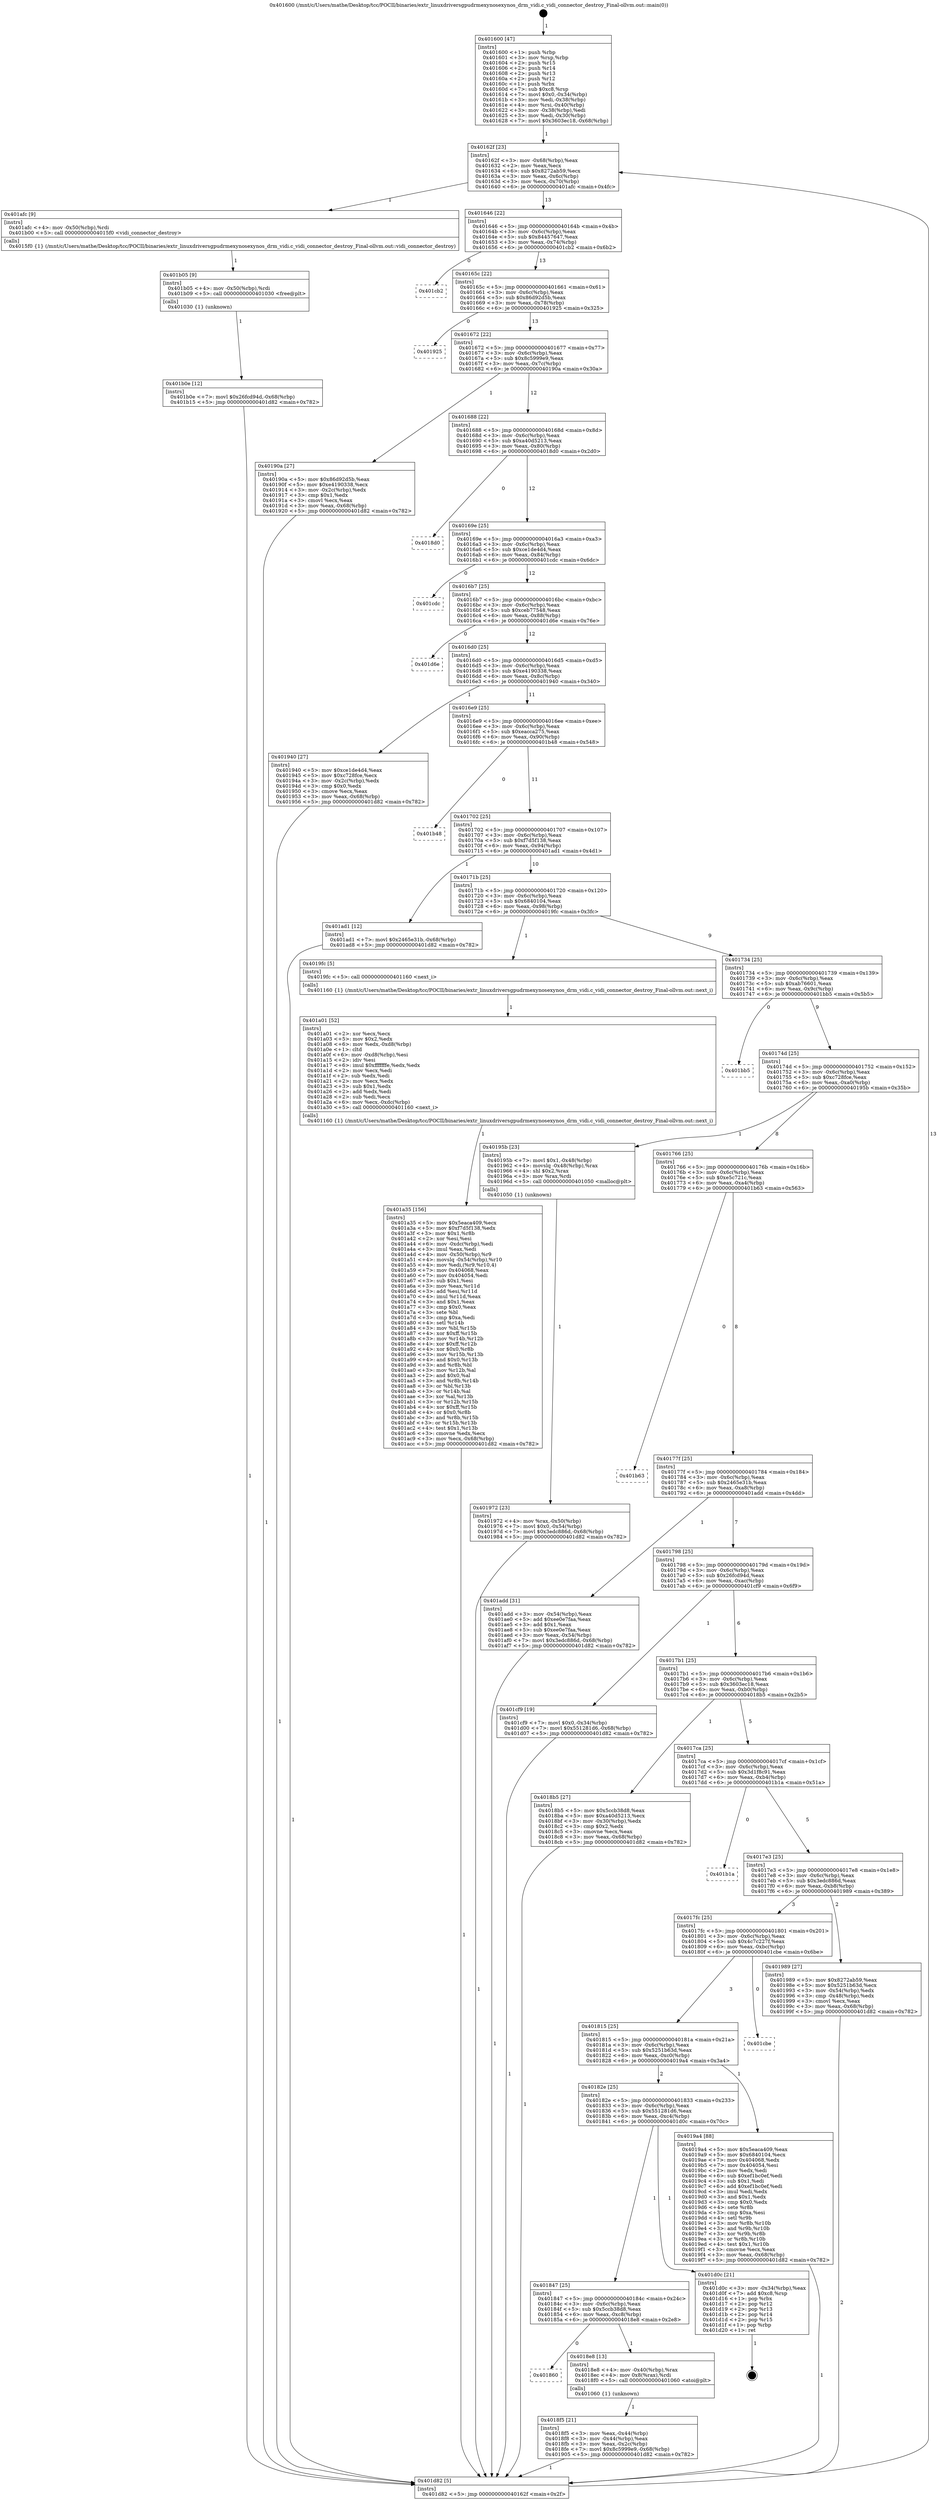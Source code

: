 digraph "0x401600" {
  label = "0x401600 (/mnt/c/Users/mathe/Desktop/tcc/POCII/binaries/extr_linuxdriversgpudrmexynosexynos_drm_vidi.c_vidi_connector_destroy_Final-ollvm.out::main(0))"
  labelloc = "t"
  node[shape=record]

  Entry [label="",width=0.3,height=0.3,shape=circle,fillcolor=black,style=filled]
  "0x40162f" [label="{
     0x40162f [23]\l
     | [instrs]\l
     &nbsp;&nbsp;0x40162f \<+3\>: mov -0x68(%rbp),%eax\l
     &nbsp;&nbsp;0x401632 \<+2\>: mov %eax,%ecx\l
     &nbsp;&nbsp;0x401634 \<+6\>: sub $0x8272ab59,%ecx\l
     &nbsp;&nbsp;0x40163a \<+3\>: mov %eax,-0x6c(%rbp)\l
     &nbsp;&nbsp;0x40163d \<+3\>: mov %ecx,-0x70(%rbp)\l
     &nbsp;&nbsp;0x401640 \<+6\>: je 0000000000401afc \<main+0x4fc\>\l
  }"]
  "0x401afc" [label="{
     0x401afc [9]\l
     | [instrs]\l
     &nbsp;&nbsp;0x401afc \<+4\>: mov -0x50(%rbp),%rdi\l
     &nbsp;&nbsp;0x401b00 \<+5\>: call 00000000004015f0 \<vidi_connector_destroy\>\l
     | [calls]\l
     &nbsp;&nbsp;0x4015f0 \{1\} (/mnt/c/Users/mathe/Desktop/tcc/POCII/binaries/extr_linuxdriversgpudrmexynosexynos_drm_vidi.c_vidi_connector_destroy_Final-ollvm.out::vidi_connector_destroy)\l
  }"]
  "0x401646" [label="{
     0x401646 [22]\l
     | [instrs]\l
     &nbsp;&nbsp;0x401646 \<+5\>: jmp 000000000040164b \<main+0x4b\>\l
     &nbsp;&nbsp;0x40164b \<+3\>: mov -0x6c(%rbp),%eax\l
     &nbsp;&nbsp;0x40164e \<+5\>: sub $0x84457647,%eax\l
     &nbsp;&nbsp;0x401653 \<+3\>: mov %eax,-0x74(%rbp)\l
     &nbsp;&nbsp;0x401656 \<+6\>: je 0000000000401cb2 \<main+0x6b2\>\l
  }"]
  Exit [label="",width=0.3,height=0.3,shape=circle,fillcolor=black,style=filled,peripheries=2]
  "0x401cb2" [label="{
     0x401cb2\l
  }", style=dashed]
  "0x40165c" [label="{
     0x40165c [22]\l
     | [instrs]\l
     &nbsp;&nbsp;0x40165c \<+5\>: jmp 0000000000401661 \<main+0x61\>\l
     &nbsp;&nbsp;0x401661 \<+3\>: mov -0x6c(%rbp),%eax\l
     &nbsp;&nbsp;0x401664 \<+5\>: sub $0x86d92d5b,%eax\l
     &nbsp;&nbsp;0x401669 \<+3\>: mov %eax,-0x78(%rbp)\l
     &nbsp;&nbsp;0x40166c \<+6\>: je 0000000000401925 \<main+0x325\>\l
  }"]
  "0x401b0e" [label="{
     0x401b0e [12]\l
     | [instrs]\l
     &nbsp;&nbsp;0x401b0e \<+7\>: movl $0x26fcd94d,-0x68(%rbp)\l
     &nbsp;&nbsp;0x401b15 \<+5\>: jmp 0000000000401d82 \<main+0x782\>\l
  }"]
  "0x401925" [label="{
     0x401925\l
  }", style=dashed]
  "0x401672" [label="{
     0x401672 [22]\l
     | [instrs]\l
     &nbsp;&nbsp;0x401672 \<+5\>: jmp 0000000000401677 \<main+0x77\>\l
     &nbsp;&nbsp;0x401677 \<+3\>: mov -0x6c(%rbp),%eax\l
     &nbsp;&nbsp;0x40167a \<+5\>: sub $0x8c5999e9,%eax\l
     &nbsp;&nbsp;0x40167f \<+3\>: mov %eax,-0x7c(%rbp)\l
     &nbsp;&nbsp;0x401682 \<+6\>: je 000000000040190a \<main+0x30a\>\l
  }"]
  "0x401b05" [label="{
     0x401b05 [9]\l
     | [instrs]\l
     &nbsp;&nbsp;0x401b05 \<+4\>: mov -0x50(%rbp),%rdi\l
     &nbsp;&nbsp;0x401b09 \<+5\>: call 0000000000401030 \<free@plt\>\l
     | [calls]\l
     &nbsp;&nbsp;0x401030 \{1\} (unknown)\l
  }"]
  "0x40190a" [label="{
     0x40190a [27]\l
     | [instrs]\l
     &nbsp;&nbsp;0x40190a \<+5\>: mov $0x86d92d5b,%eax\l
     &nbsp;&nbsp;0x40190f \<+5\>: mov $0xe4190338,%ecx\l
     &nbsp;&nbsp;0x401914 \<+3\>: mov -0x2c(%rbp),%edx\l
     &nbsp;&nbsp;0x401917 \<+3\>: cmp $0x1,%edx\l
     &nbsp;&nbsp;0x40191a \<+3\>: cmovl %ecx,%eax\l
     &nbsp;&nbsp;0x40191d \<+3\>: mov %eax,-0x68(%rbp)\l
     &nbsp;&nbsp;0x401920 \<+5\>: jmp 0000000000401d82 \<main+0x782\>\l
  }"]
  "0x401688" [label="{
     0x401688 [22]\l
     | [instrs]\l
     &nbsp;&nbsp;0x401688 \<+5\>: jmp 000000000040168d \<main+0x8d\>\l
     &nbsp;&nbsp;0x40168d \<+3\>: mov -0x6c(%rbp),%eax\l
     &nbsp;&nbsp;0x401690 \<+5\>: sub $0xa40d5213,%eax\l
     &nbsp;&nbsp;0x401695 \<+3\>: mov %eax,-0x80(%rbp)\l
     &nbsp;&nbsp;0x401698 \<+6\>: je 00000000004018d0 \<main+0x2d0\>\l
  }"]
  "0x401a35" [label="{
     0x401a35 [156]\l
     | [instrs]\l
     &nbsp;&nbsp;0x401a35 \<+5\>: mov $0x5eaca409,%ecx\l
     &nbsp;&nbsp;0x401a3a \<+5\>: mov $0xf7d5f138,%edx\l
     &nbsp;&nbsp;0x401a3f \<+3\>: mov $0x1,%r8b\l
     &nbsp;&nbsp;0x401a42 \<+2\>: xor %esi,%esi\l
     &nbsp;&nbsp;0x401a44 \<+6\>: mov -0xdc(%rbp),%edi\l
     &nbsp;&nbsp;0x401a4a \<+3\>: imul %eax,%edi\l
     &nbsp;&nbsp;0x401a4d \<+4\>: mov -0x50(%rbp),%r9\l
     &nbsp;&nbsp;0x401a51 \<+4\>: movslq -0x54(%rbp),%r10\l
     &nbsp;&nbsp;0x401a55 \<+4\>: mov %edi,(%r9,%r10,4)\l
     &nbsp;&nbsp;0x401a59 \<+7\>: mov 0x404068,%eax\l
     &nbsp;&nbsp;0x401a60 \<+7\>: mov 0x404054,%edi\l
     &nbsp;&nbsp;0x401a67 \<+3\>: sub $0x1,%esi\l
     &nbsp;&nbsp;0x401a6a \<+3\>: mov %eax,%r11d\l
     &nbsp;&nbsp;0x401a6d \<+3\>: add %esi,%r11d\l
     &nbsp;&nbsp;0x401a70 \<+4\>: imul %r11d,%eax\l
     &nbsp;&nbsp;0x401a74 \<+3\>: and $0x1,%eax\l
     &nbsp;&nbsp;0x401a77 \<+3\>: cmp $0x0,%eax\l
     &nbsp;&nbsp;0x401a7a \<+3\>: sete %bl\l
     &nbsp;&nbsp;0x401a7d \<+3\>: cmp $0xa,%edi\l
     &nbsp;&nbsp;0x401a80 \<+4\>: setl %r14b\l
     &nbsp;&nbsp;0x401a84 \<+3\>: mov %bl,%r15b\l
     &nbsp;&nbsp;0x401a87 \<+4\>: xor $0xff,%r15b\l
     &nbsp;&nbsp;0x401a8b \<+3\>: mov %r14b,%r12b\l
     &nbsp;&nbsp;0x401a8e \<+4\>: xor $0xff,%r12b\l
     &nbsp;&nbsp;0x401a92 \<+4\>: xor $0x0,%r8b\l
     &nbsp;&nbsp;0x401a96 \<+3\>: mov %r15b,%r13b\l
     &nbsp;&nbsp;0x401a99 \<+4\>: and $0x0,%r13b\l
     &nbsp;&nbsp;0x401a9d \<+3\>: and %r8b,%bl\l
     &nbsp;&nbsp;0x401aa0 \<+3\>: mov %r12b,%al\l
     &nbsp;&nbsp;0x401aa3 \<+2\>: and $0x0,%al\l
     &nbsp;&nbsp;0x401aa5 \<+3\>: and %r8b,%r14b\l
     &nbsp;&nbsp;0x401aa8 \<+3\>: or %bl,%r13b\l
     &nbsp;&nbsp;0x401aab \<+3\>: or %r14b,%al\l
     &nbsp;&nbsp;0x401aae \<+3\>: xor %al,%r13b\l
     &nbsp;&nbsp;0x401ab1 \<+3\>: or %r12b,%r15b\l
     &nbsp;&nbsp;0x401ab4 \<+4\>: xor $0xff,%r15b\l
     &nbsp;&nbsp;0x401ab8 \<+4\>: or $0x0,%r8b\l
     &nbsp;&nbsp;0x401abc \<+3\>: and %r8b,%r15b\l
     &nbsp;&nbsp;0x401abf \<+3\>: or %r15b,%r13b\l
     &nbsp;&nbsp;0x401ac2 \<+4\>: test $0x1,%r13b\l
     &nbsp;&nbsp;0x401ac6 \<+3\>: cmovne %edx,%ecx\l
     &nbsp;&nbsp;0x401ac9 \<+3\>: mov %ecx,-0x68(%rbp)\l
     &nbsp;&nbsp;0x401acc \<+5\>: jmp 0000000000401d82 \<main+0x782\>\l
  }"]
  "0x4018d0" [label="{
     0x4018d0\l
  }", style=dashed]
  "0x40169e" [label="{
     0x40169e [25]\l
     | [instrs]\l
     &nbsp;&nbsp;0x40169e \<+5\>: jmp 00000000004016a3 \<main+0xa3\>\l
     &nbsp;&nbsp;0x4016a3 \<+3\>: mov -0x6c(%rbp),%eax\l
     &nbsp;&nbsp;0x4016a6 \<+5\>: sub $0xce1de4d4,%eax\l
     &nbsp;&nbsp;0x4016ab \<+6\>: mov %eax,-0x84(%rbp)\l
     &nbsp;&nbsp;0x4016b1 \<+6\>: je 0000000000401cdc \<main+0x6dc\>\l
  }"]
  "0x401a01" [label="{
     0x401a01 [52]\l
     | [instrs]\l
     &nbsp;&nbsp;0x401a01 \<+2\>: xor %ecx,%ecx\l
     &nbsp;&nbsp;0x401a03 \<+5\>: mov $0x2,%edx\l
     &nbsp;&nbsp;0x401a08 \<+6\>: mov %edx,-0xd8(%rbp)\l
     &nbsp;&nbsp;0x401a0e \<+1\>: cltd\l
     &nbsp;&nbsp;0x401a0f \<+6\>: mov -0xd8(%rbp),%esi\l
     &nbsp;&nbsp;0x401a15 \<+2\>: idiv %esi\l
     &nbsp;&nbsp;0x401a17 \<+6\>: imul $0xfffffffe,%edx,%edx\l
     &nbsp;&nbsp;0x401a1d \<+2\>: mov %ecx,%edi\l
     &nbsp;&nbsp;0x401a1f \<+2\>: sub %edx,%edi\l
     &nbsp;&nbsp;0x401a21 \<+2\>: mov %ecx,%edx\l
     &nbsp;&nbsp;0x401a23 \<+3\>: sub $0x1,%edx\l
     &nbsp;&nbsp;0x401a26 \<+2\>: add %edx,%edi\l
     &nbsp;&nbsp;0x401a28 \<+2\>: sub %edi,%ecx\l
     &nbsp;&nbsp;0x401a2a \<+6\>: mov %ecx,-0xdc(%rbp)\l
     &nbsp;&nbsp;0x401a30 \<+5\>: call 0000000000401160 \<next_i\>\l
     | [calls]\l
     &nbsp;&nbsp;0x401160 \{1\} (/mnt/c/Users/mathe/Desktop/tcc/POCII/binaries/extr_linuxdriversgpudrmexynosexynos_drm_vidi.c_vidi_connector_destroy_Final-ollvm.out::next_i)\l
  }"]
  "0x401cdc" [label="{
     0x401cdc\l
  }", style=dashed]
  "0x4016b7" [label="{
     0x4016b7 [25]\l
     | [instrs]\l
     &nbsp;&nbsp;0x4016b7 \<+5\>: jmp 00000000004016bc \<main+0xbc\>\l
     &nbsp;&nbsp;0x4016bc \<+3\>: mov -0x6c(%rbp),%eax\l
     &nbsp;&nbsp;0x4016bf \<+5\>: sub $0xceb77548,%eax\l
     &nbsp;&nbsp;0x4016c4 \<+6\>: mov %eax,-0x88(%rbp)\l
     &nbsp;&nbsp;0x4016ca \<+6\>: je 0000000000401d6e \<main+0x76e\>\l
  }"]
  "0x401972" [label="{
     0x401972 [23]\l
     | [instrs]\l
     &nbsp;&nbsp;0x401972 \<+4\>: mov %rax,-0x50(%rbp)\l
     &nbsp;&nbsp;0x401976 \<+7\>: movl $0x0,-0x54(%rbp)\l
     &nbsp;&nbsp;0x40197d \<+7\>: movl $0x3edc886d,-0x68(%rbp)\l
     &nbsp;&nbsp;0x401984 \<+5\>: jmp 0000000000401d82 \<main+0x782\>\l
  }"]
  "0x401d6e" [label="{
     0x401d6e\l
  }", style=dashed]
  "0x4016d0" [label="{
     0x4016d0 [25]\l
     | [instrs]\l
     &nbsp;&nbsp;0x4016d0 \<+5\>: jmp 00000000004016d5 \<main+0xd5\>\l
     &nbsp;&nbsp;0x4016d5 \<+3\>: mov -0x6c(%rbp),%eax\l
     &nbsp;&nbsp;0x4016d8 \<+5\>: sub $0xe4190338,%eax\l
     &nbsp;&nbsp;0x4016dd \<+6\>: mov %eax,-0x8c(%rbp)\l
     &nbsp;&nbsp;0x4016e3 \<+6\>: je 0000000000401940 \<main+0x340\>\l
  }"]
  "0x4018f5" [label="{
     0x4018f5 [21]\l
     | [instrs]\l
     &nbsp;&nbsp;0x4018f5 \<+3\>: mov %eax,-0x44(%rbp)\l
     &nbsp;&nbsp;0x4018f8 \<+3\>: mov -0x44(%rbp),%eax\l
     &nbsp;&nbsp;0x4018fb \<+3\>: mov %eax,-0x2c(%rbp)\l
     &nbsp;&nbsp;0x4018fe \<+7\>: movl $0x8c5999e9,-0x68(%rbp)\l
     &nbsp;&nbsp;0x401905 \<+5\>: jmp 0000000000401d82 \<main+0x782\>\l
  }"]
  "0x401940" [label="{
     0x401940 [27]\l
     | [instrs]\l
     &nbsp;&nbsp;0x401940 \<+5\>: mov $0xce1de4d4,%eax\l
     &nbsp;&nbsp;0x401945 \<+5\>: mov $0xc728fce,%ecx\l
     &nbsp;&nbsp;0x40194a \<+3\>: mov -0x2c(%rbp),%edx\l
     &nbsp;&nbsp;0x40194d \<+3\>: cmp $0x0,%edx\l
     &nbsp;&nbsp;0x401950 \<+3\>: cmove %ecx,%eax\l
     &nbsp;&nbsp;0x401953 \<+3\>: mov %eax,-0x68(%rbp)\l
     &nbsp;&nbsp;0x401956 \<+5\>: jmp 0000000000401d82 \<main+0x782\>\l
  }"]
  "0x4016e9" [label="{
     0x4016e9 [25]\l
     | [instrs]\l
     &nbsp;&nbsp;0x4016e9 \<+5\>: jmp 00000000004016ee \<main+0xee\>\l
     &nbsp;&nbsp;0x4016ee \<+3\>: mov -0x6c(%rbp),%eax\l
     &nbsp;&nbsp;0x4016f1 \<+5\>: sub $0xeacca275,%eax\l
     &nbsp;&nbsp;0x4016f6 \<+6\>: mov %eax,-0x90(%rbp)\l
     &nbsp;&nbsp;0x4016fc \<+6\>: je 0000000000401b48 \<main+0x548\>\l
  }"]
  "0x401860" [label="{
     0x401860\l
  }", style=dashed]
  "0x401b48" [label="{
     0x401b48\l
  }", style=dashed]
  "0x401702" [label="{
     0x401702 [25]\l
     | [instrs]\l
     &nbsp;&nbsp;0x401702 \<+5\>: jmp 0000000000401707 \<main+0x107\>\l
     &nbsp;&nbsp;0x401707 \<+3\>: mov -0x6c(%rbp),%eax\l
     &nbsp;&nbsp;0x40170a \<+5\>: sub $0xf7d5f138,%eax\l
     &nbsp;&nbsp;0x40170f \<+6\>: mov %eax,-0x94(%rbp)\l
     &nbsp;&nbsp;0x401715 \<+6\>: je 0000000000401ad1 \<main+0x4d1\>\l
  }"]
  "0x4018e8" [label="{
     0x4018e8 [13]\l
     | [instrs]\l
     &nbsp;&nbsp;0x4018e8 \<+4\>: mov -0x40(%rbp),%rax\l
     &nbsp;&nbsp;0x4018ec \<+4\>: mov 0x8(%rax),%rdi\l
     &nbsp;&nbsp;0x4018f0 \<+5\>: call 0000000000401060 \<atoi@plt\>\l
     | [calls]\l
     &nbsp;&nbsp;0x401060 \{1\} (unknown)\l
  }"]
  "0x401ad1" [label="{
     0x401ad1 [12]\l
     | [instrs]\l
     &nbsp;&nbsp;0x401ad1 \<+7\>: movl $0x2465e31b,-0x68(%rbp)\l
     &nbsp;&nbsp;0x401ad8 \<+5\>: jmp 0000000000401d82 \<main+0x782\>\l
  }"]
  "0x40171b" [label="{
     0x40171b [25]\l
     | [instrs]\l
     &nbsp;&nbsp;0x40171b \<+5\>: jmp 0000000000401720 \<main+0x120\>\l
     &nbsp;&nbsp;0x401720 \<+3\>: mov -0x6c(%rbp),%eax\l
     &nbsp;&nbsp;0x401723 \<+5\>: sub $0x6840104,%eax\l
     &nbsp;&nbsp;0x401728 \<+6\>: mov %eax,-0x98(%rbp)\l
     &nbsp;&nbsp;0x40172e \<+6\>: je 00000000004019fc \<main+0x3fc\>\l
  }"]
  "0x401847" [label="{
     0x401847 [25]\l
     | [instrs]\l
     &nbsp;&nbsp;0x401847 \<+5\>: jmp 000000000040184c \<main+0x24c\>\l
     &nbsp;&nbsp;0x40184c \<+3\>: mov -0x6c(%rbp),%eax\l
     &nbsp;&nbsp;0x40184f \<+5\>: sub $0x5ccb38d8,%eax\l
     &nbsp;&nbsp;0x401854 \<+6\>: mov %eax,-0xc8(%rbp)\l
     &nbsp;&nbsp;0x40185a \<+6\>: je 00000000004018e8 \<main+0x2e8\>\l
  }"]
  "0x4019fc" [label="{
     0x4019fc [5]\l
     | [instrs]\l
     &nbsp;&nbsp;0x4019fc \<+5\>: call 0000000000401160 \<next_i\>\l
     | [calls]\l
     &nbsp;&nbsp;0x401160 \{1\} (/mnt/c/Users/mathe/Desktop/tcc/POCII/binaries/extr_linuxdriversgpudrmexynosexynos_drm_vidi.c_vidi_connector_destroy_Final-ollvm.out::next_i)\l
  }"]
  "0x401734" [label="{
     0x401734 [25]\l
     | [instrs]\l
     &nbsp;&nbsp;0x401734 \<+5\>: jmp 0000000000401739 \<main+0x139\>\l
     &nbsp;&nbsp;0x401739 \<+3\>: mov -0x6c(%rbp),%eax\l
     &nbsp;&nbsp;0x40173c \<+5\>: sub $0xab76601,%eax\l
     &nbsp;&nbsp;0x401741 \<+6\>: mov %eax,-0x9c(%rbp)\l
     &nbsp;&nbsp;0x401747 \<+6\>: je 0000000000401bb5 \<main+0x5b5\>\l
  }"]
  "0x401d0c" [label="{
     0x401d0c [21]\l
     | [instrs]\l
     &nbsp;&nbsp;0x401d0c \<+3\>: mov -0x34(%rbp),%eax\l
     &nbsp;&nbsp;0x401d0f \<+7\>: add $0xc8,%rsp\l
     &nbsp;&nbsp;0x401d16 \<+1\>: pop %rbx\l
     &nbsp;&nbsp;0x401d17 \<+2\>: pop %r12\l
     &nbsp;&nbsp;0x401d19 \<+2\>: pop %r13\l
     &nbsp;&nbsp;0x401d1b \<+2\>: pop %r14\l
     &nbsp;&nbsp;0x401d1d \<+2\>: pop %r15\l
     &nbsp;&nbsp;0x401d1f \<+1\>: pop %rbp\l
     &nbsp;&nbsp;0x401d20 \<+1\>: ret\l
  }"]
  "0x401bb5" [label="{
     0x401bb5\l
  }", style=dashed]
  "0x40174d" [label="{
     0x40174d [25]\l
     | [instrs]\l
     &nbsp;&nbsp;0x40174d \<+5\>: jmp 0000000000401752 \<main+0x152\>\l
     &nbsp;&nbsp;0x401752 \<+3\>: mov -0x6c(%rbp),%eax\l
     &nbsp;&nbsp;0x401755 \<+5\>: sub $0xc728fce,%eax\l
     &nbsp;&nbsp;0x40175a \<+6\>: mov %eax,-0xa0(%rbp)\l
     &nbsp;&nbsp;0x401760 \<+6\>: je 000000000040195b \<main+0x35b\>\l
  }"]
  "0x40182e" [label="{
     0x40182e [25]\l
     | [instrs]\l
     &nbsp;&nbsp;0x40182e \<+5\>: jmp 0000000000401833 \<main+0x233\>\l
     &nbsp;&nbsp;0x401833 \<+3\>: mov -0x6c(%rbp),%eax\l
     &nbsp;&nbsp;0x401836 \<+5\>: sub $0x551281d6,%eax\l
     &nbsp;&nbsp;0x40183b \<+6\>: mov %eax,-0xc4(%rbp)\l
     &nbsp;&nbsp;0x401841 \<+6\>: je 0000000000401d0c \<main+0x70c\>\l
  }"]
  "0x40195b" [label="{
     0x40195b [23]\l
     | [instrs]\l
     &nbsp;&nbsp;0x40195b \<+7\>: movl $0x1,-0x48(%rbp)\l
     &nbsp;&nbsp;0x401962 \<+4\>: movslq -0x48(%rbp),%rax\l
     &nbsp;&nbsp;0x401966 \<+4\>: shl $0x2,%rax\l
     &nbsp;&nbsp;0x40196a \<+3\>: mov %rax,%rdi\l
     &nbsp;&nbsp;0x40196d \<+5\>: call 0000000000401050 \<malloc@plt\>\l
     | [calls]\l
     &nbsp;&nbsp;0x401050 \{1\} (unknown)\l
  }"]
  "0x401766" [label="{
     0x401766 [25]\l
     | [instrs]\l
     &nbsp;&nbsp;0x401766 \<+5\>: jmp 000000000040176b \<main+0x16b\>\l
     &nbsp;&nbsp;0x40176b \<+3\>: mov -0x6c(%rbp),%eax\l
     &nbsp;&nbsp;0x40176e \<+5\>: sub $0xe5c721c,%eax\l
     &nbsp;&nbsp;0x401773 \<+6\>: mov %eax,-0xa4(%rbp)\l
     &nbsp;&nbsp;0x401779 \<+6\>: je 0000000000401b63 \<main+0x563\>\l
  }"]
  "0x4019a4" [label="{
     0x4019a4 [88]\l
     | [instrs]\l
     &nbsp;&nbsp;0x4019a4 \<+5\>: mov $0x5eaca409,%eax\l
     &nbsp;&nbsp;0x4019a9 \<+5\>: mov $0x6840104,%ecx\l
     &nbsp;&nbsp;0x4019ae \<+7\>: mov 0x404068,%edx\l
     &nbsp;&nbsp;0x4019b5 \<+7\>: mov 0x404054,%esi\l
     &nbsp;&nbsp;0x4019bc \<+2\>: mov %edx,%edi\l
     &nbsp;&nbsp;0x4019be \<+6\>: sub $0xef1bc0ef,%edi\l
     &nbsp;&nbsp;0x4019c4 \<+3\>: sub $0x1,%edi\l
     &nbsp;&nbsp;0x4019c7 \<+6\>: add $0xef1bc0ef,%edi\l
     &nbsp;&nbsp;0x4019cd \<+3\>: imul %edi,%edx\l
     &nbsp;&nbsp;0x4019d0 \<+3\>: and $0x1,%edx\l
     &nbsp;&nbsp;0x4019d3 \<+3\>: cmp $0x0,%edx\l
     &nbsp;&nbsp;0x4019d6 \<+4\>: sete %r8b\l
     &nbsp;&nbsp;0x4019da \<+3\>: cmp $0xa,%esi\l
     &nbsp;&nbsp;0x4019dd \<+4\>: setl %r9b\l
     &nbsp;&nbsp;0x4019e1 \<+3\>: mov %r8b,%r10b\l
     &nbsp;&nbsp;0x4019e4 \<+3\>: and %r9b,%r10b\l
     &nbsp;&nbsp;0x4019e7 \<+3\>: xor %r9b,%r8b\l
     &nbsp;&nbsp;0x4019ea \<+3\>: or %r8b,%r10b\l
     &nbsp;&nbsp;0x4019ed \<+4\>: test $0x1,%r10b\l
     &nbsp;&nbsp;0x4019f1 \<+3\>: cmovne %ecx,%eax\l
     &nbsp;&nbsp;0x4019f4 \<+3\>: mov %eax,-0x68(%rbp)\l
     &nbsp;&nbsp;0x4019f7 \<+5\>: jmp 0000000000401d82 \<main+0x782\>\l
  }"]
  "0x401b63" [label="{
     0x401b63\l
  }", style=dashed]
  "0x40177f" [label="{
     0x40177f [25]\l
     | [instrs]\l
     &nbsp;&nbsp;0x40177f \<+5\>: jmp 0000000000401784 \<main+0x184\>\l
     &nbsp;&nbsp;0x401784 \<+3\>: mov -0x6c(%rbp),%eax\l
     &nbsp;&nbsp;0x401787 \<+5\>: sub $0x2465e31b,%eax\l
     &nbsp;&nbsp;0x40178c \<+6\>: mov %eax,-0xa8(%rbp)\l
     &nbsp;&nbsp;0x401792 \<+6\>: je 0000000000401add \<main+0x4dd\>\l
  }"]
  "0x401815" [label="{
     0x401815 [25]\l
     | [instrs]\l
     &nbsp;&nbsp;0x401815 \<+5\>: jmp 000000000040181a \<main+0x21a\>\l
     &nbsp;&nbsp;0x40181a \<+3\>: mov -0x6c(%rbp),%eax\l
     &nbsp;&nbsp;0x40181d \<+5\>: sub $0x5251b63d,%eax\l
     &nbsp;&nbsp;0x401822 \<+6\>: mov %eax,-0xc0(%rbp)\l
     &nbsp;&nbsp;0x401828 \<+6\>: je 00000000004019a4 \<main+0x3a4\>\l
  }"]
  "0x401add" [label="{
     0x401add [31]\l
     | [instrs]\l
     &nbsp;&nbsp;0x401add \<+3\>: mov -0x54(%rbp),%eax\l
     &nbsp;&nbsp;0x401ae0 \<+5\>: add $0xee0e7faa,%eax\l
     &nbsp;&nbsp;0x401ae5 \<+3\>: add $0x1,%eax\l
     &nbsp;&nbsp;0x401ae8 \<+5\>: sub $0xee0e7faa,%eax\l
     &nbsp;&nbsp;0x401aed \<+3\>: mov %eax,-0x54(%rbp)\l
     &nbsp;&nbsp;0x401af0 \<+7\>: movl $0x3edc886d,-0x68(%rbp)\l
     &nbsp;&nbsp;0x401af7 \<+5\>: jmp 0000000000401d82 \<main+0x782\>\l
  }"]
  "0x401798" [label="{
     0x401798 [25]\l
     | [instrs]\l
     &nbsp;&nbsp;0x401798 \<+5\>: jmp 000000000040179d \<main+0x19d\>\l
     &nbsp;&nbsp;0x40179d \<+3\>: mov -0x6c(%rbp),%eax\l
     &nbsp;&nbsp;0x4017a0 \<+5\>: sub $0x26fcd94d,%eax\l
     &nbsp;&nbsp;0x4017a5 \<+6\>: mov %eax,-0xac(%rbp)\l
     &nbsp;&nbsp;0x4017ab \<+6\>: je 0000000000401cf9 \<main+0x6f9\>\l
  }"]
  "0x401cbe" [label="{
     0x401cbe\l
  }", style=dashed]
  "0x401cf9" [label="{
     0x401cf9 [19]\l
     | [instrs]\l
     &nbsp;&nbsp;0x401cf9 \<+7\>: movl $0x0,-0x34(%rbp)\l
     &nbsp;&nbsp;0x401d00 \<+7\>: movl $0x551281d6,-0x68(%rbp)\l
     &nbsp;&nbsp;0x401d07 \<+5\>: jmp 0000000000401d82 \<main+0x782\>\l
  }"]
  "0x4017b1" [label="{
     0x4017b1 [25]\l
     | [instrs]\l
     &nbsp;&nbsp;0x4017b1 \<+5\>: jmp 00000000004017b6 \<main+0x1b6\>\l
     &nbsp;&nbsp;0x4017b6 \<+3\>: mov -0x6c(%rbp),%eax\l
     &nbsp;&nbsp;0x4017b9 \<+5\>: sub $0x3603ec18,%eax\l
     &nbsp;&nbsp;0x4017be \<+6\>: mov %eax,-0xb0(%rbp)\l
     &nbsp;&nbsp;0x4017c4 \<+6\>: je 00000000004018b5 \<main+0x2b5\>\l
  }"]
  "0x4017fc" [label="{
     0x4017fc [25]\l
     | [instrs]\l
     &nbsp;&nbsp;0x4017fc \<+5\>: jmp 0000000000401801 \<main+0x201\>\l
     &nbsp;&nbsp;0x401801 \<+3\>: mov -0x6c(%rbp),%eax\l
     &nbsp;&nbsp;0x401804 \<+5\>: sub $0x4c7c227f,%eax\l
     &nbsp;&nbsp;0x401809 \<+6\>: mov %eax,-0xbc(%rbp)\l
     &nbsp;&nbsp;0x40180f \<+6\>: je 0000000000401cbe \<main+0x6be\>\l
  }"]
  "0x4018b5" [label="{
     0x4018b5 [27]\l
     | [instrs]\l
     &nbsp;&nbsp;0x4018b5 \<+5\>: mov $0x5ccb38d8,%eax\l
     &nbsp;&nbsp;0x4018ba \<+5\>: mov $0xa40d5213,%ecx\l
     &nbsp;&nbsp;0x4018bf \<+3\>: mov -0x30(%rbp),%edx\l
     &nbsp;&nbsp;0x4018c2 \<+3\>: cmp $0x2,%edx\l
     &nbsp;&nbsp;0x4018c5 \<+3\>: cmovne %ecx,%eax\l
     &nbsp;&nbsp;0x4018c8 \<+3\>: mov %eax,-0x68(%rbp)\l
     &nbsp;&nbsp;0x4018cb \<+5\>: jmp 0000000000401d82 \<main+0x782\>\l
  }"]
  "0x4017ca" [label="{
     0x4017ca [25]\l
     | [instrs]\l
     &nbsp;&nbsp;0x4017ca \<+5\>: jmp 00000000004017cf \<main+0x1cf\>\l
     &nbsp;&nbsp;0x4017cf \<+3\>: mov -0x6c(%rbp),%eax\l
     &nbsp;&nbsp;0x4017d2 \<+5\>: sub $0x3d1f8c91,%eax\l
     &nbsp;&nbsp;0x4017d7 \<+6\>: mov %eax,-0xb4(%rbp)\l
     &nbsp;&nbsp;0x4017dd \<+6\>: je 0000000000401b1a \<main+0x51a\>\l
  }"]
  "0x401d82" [label="{
     0x401d82 [5]\l
     | [instrs]\l
     &nbsp;&nbsp;0x401d82 \<+5\>: jmp 000000000040162f \<main+0x2f\>\l
  }"]
  "0x401600" [label="{
     0x401600 [47]\l
     | [instrs]\l
     &nbsp;&nbsp;0x401600 \<+1\>: push %rbp\l
     &nbsp;&nbsp;0x401601 \<+3\>: mov %rsp,%rbp\l
     &nbsp;&nbsp;0x401604 \<+2\>: push %r15\l
     &nbsp;&nbsp;0x401606 \<+2\>: push %r14\l
     &nbsp;&nbsp;0x401608 \<+2\>: push %r13\l
     &nbsp;&nbsp;0x40160a \<+2\>: push %r12\l
     &nbsp;&nbsp;0x40160c \<+1\>: push %rbx\l
     &nbsp;&nbsp;0x40160d \<+7\>: sub $0xc8,%rsp\l
     &nbsp;&nbsp;0x401614 \<+7\>: movl $0x0,-0x34(%rbp)\l
     &nbsp;&nbsp;0x40161b \<+3\>: mov %edi,-0x38(%rbp)\l
     &nbsp;&nbsp;0x40161e \<+4\>: mov %rsi,-0x40(%rbp)\l
     &nbsp;&nbsp;0x401622 \<+3\>: mov -0x38(%rbp),%edi\l
     &nbsp;&nbsp;0x401625 \<+3\>: mov %edi,-0x30(%rbp)\l
     &nbsp;&nbsp;0x401628 \<+7\>: movl $0x3603ec18,-0x68(%rbp)\l
  }"]
  "0x401989" [label="{
     0x401989 [27]\l
     | [instrs]\l
     &nbsp;&nbsp;0x401989 \<+5\>: mov $0x8272ab59,%eax\l
     &nbsp;&nbsp;0x40198e \<+5\>: mov $0x5251b63d,%ecx\l
     &nbsp;&nbsp;0x401993 \<+3\>: mov -0x54(%rbp),%edx\l
     &nbsp;&nbsp;0x401996 \<+3\>: cmp -0x48(%rbp),%edx\l
     &nbsp;&nbsp;0x401999 \<+3\>: cmovl %ecx,%eax\l
     &nbsp;&nbsp;0x40199c \<+3\>: mov %eax,-0x68(%rbp)\l
     &nbsp;&nbsp;0x40199f \<+5\>: jmp 0000000000401d82 \<main+0x782\>\l
  }"]
  "0x401b1a" [label="{
     0x401b1a\l
  }", style=dashed]
  "0x4017e3" [label="{
     0x4017e3 [25]\l
     | [instrs]\l
     &nbsp;&nbsp;0x4017e3 \<+5\>: jmp 00000000004017e8 \<main+0x1e8\>\l
     &nbsp;&nbsp;0x4017e8 \<+3\>: mov -0x6c(%rbp),%eax\l
     &nbsp;&nbsp;0x4017eb \<+5\>: sub $0x3edc886d,%eax\l
     &nbsp;&nbsp;0x4017f0 \<+6\>: mov %eax,-0xb8(%rbp)\l
     &nbsp;&nbsp;0x4017f6 \<+6\>: je 0000000000401989 \<main+0x389\>\l
  }"]
  Entry -> "0x401600" [label=" 1"]
  "0x40162f" -> "0x401afc" [label=" 1"]
  "0x40162f" -> "0x401646" [label=" 13"]
  "0x401d0c" -> Exit [label=" 1"]
  "0x401646" -> "0x401cb2" [label=" 0"]
  "0x401646" -> "0x40165c" [label=" 13"]
  "0x401cf9" -> "0x401d82" [label=" 1"]
  "0x40165c" -> "0x401925" [label=" 0"]
  "0x40165c" -> "0x401672" [label=" 13"]
  "0x401b0e" -> "0x401d82" [label=" 1"]
  "0x401672" -> "0x40190a" [label=" 1"]
  "0x401672" -> "0x401688" [label=" 12"]
  "0x401b05" -> "0x401b0e" [label=" 1"]
  "0x401688" -> "0x4018d0" [label=" 0"]
  "0x401688" -> "0x40169e" [label=" 12"]
  "0x401afc" -> "0x401b05" [label=" 1"]
  "0x40169e" -> "0x401cdc" [label=" 0"]
  "0x40169e" -> "0x4016b7" [label=" 12"]
  "0x401add" -> "0x401d82" [label=" 1"]
  "0x4016b7" -> "0x401d6e" [label=" 0"]
  "0x4016b7" -> "0x4016d0" [label=" 12"]
  "0x401ad1" -> "0x401d82" [label=" 1"]
  "0x4016d0" -> "0x401940" [label=" 1"]
  "0x4016d0" -> "0x4016e9" [label=" 11"]
  "0x401a35" -> "0x401d82" [label=" 1"]
  "0x4016e9" -> "0x401b48" [label=" 0"]
  "0x4016e9" -> "0x401702" [label=" 11"]
  "0x401a01" -> "0x401a35" [label=" 1"]
  "0x401702" -> "0x401ad1" [label=" 1"]
  "0x401702" -> "0x40171b" [label=" 10"]
  "0x4019fc" -> "0x401a01" [label=" 1"]
  "0x40171b" -> "0x4019fc" [label=" 1"]
  "0x40171b" -> "0x401734" [label=" 9"]
  "0x401989" -> "0x401d82" [label=" 2"]
  "0x401734" -> "0x401bb5" [label=" 0"]
  "0x401734" -> "0x40174d" [label=" 9"]
  "0x401972" -> "0x401d82" [label=" 1"]
  "0x40174d" -> "0x40195b" [label=" 1"]
  "0x40174d" -> "0x401766" [label=" 8"]
  "0x401940" -> "0x401d82" [label=" 1"]
  "0x401766" -> "0x401b63" [label=" 0"]
  "0x401766" -> "0x40177f" [label=" 8"]
  "0x40190a" -> "0x401d82" [label=" 1"]
  "0x40177f" -> "0x401add" [label=" 1"]
  "0x40177f" -> "0x401798" [label=" 7"]
  "0x4018e8" -> "0x4018f5" [label=" 1"]
  "0x401798" -> "0x401cf9" [label=" 1"]
  "0x401798" -> "0x4017b1" [label=" 6"]
  "0x401847" -> "0x401860" [label=" 0"]
  "0x4017b1" -> "0x4018b5" [label=" 1"]
  "0x4017b1" -> "0x4017ca" [label=" 5"]
  "0x4018b5" -> "0x401d82" [label=" 1"]
  "0x401600" -> "0x40162f" [label=" 1"]
  "0x401d82" -> "0x40162f" [label=" 13"]
  "0x4019a4" -> "0x401d82" [label=" 1"]
  "0x4017ca" -> "0x401b1a" [label=" 0"]
  "0x4017ca" -> "0x4017e3" [label=" 5"]
  "0x40182e" -> "0x401847" [label=" 1"]
  "0x4017e3" -> "0x401989" [label=" 2"]
  "0x4017e3" -> "0x4017fc" [label=" 3"]
  "0x401847" -> "0x4018e8" [label=" 1"]
  "0x4017fc" -> "0x401cbe" [label=" 0"]
  "0x4017fc" -> "0x401815" [label=" 3"]
  "0x4018f5" -> "0x401d82" [label=" 1"]
  "0x401815" -> "0x4019a4" [label=" 1"]
  "0x401815" -> "0x40182e" [label=" 2"]
  "0x40195b" -> "0x401972" [label=" 1"]
  "0x40182e" -> "0x401d0c" [label=" 1"]
}

